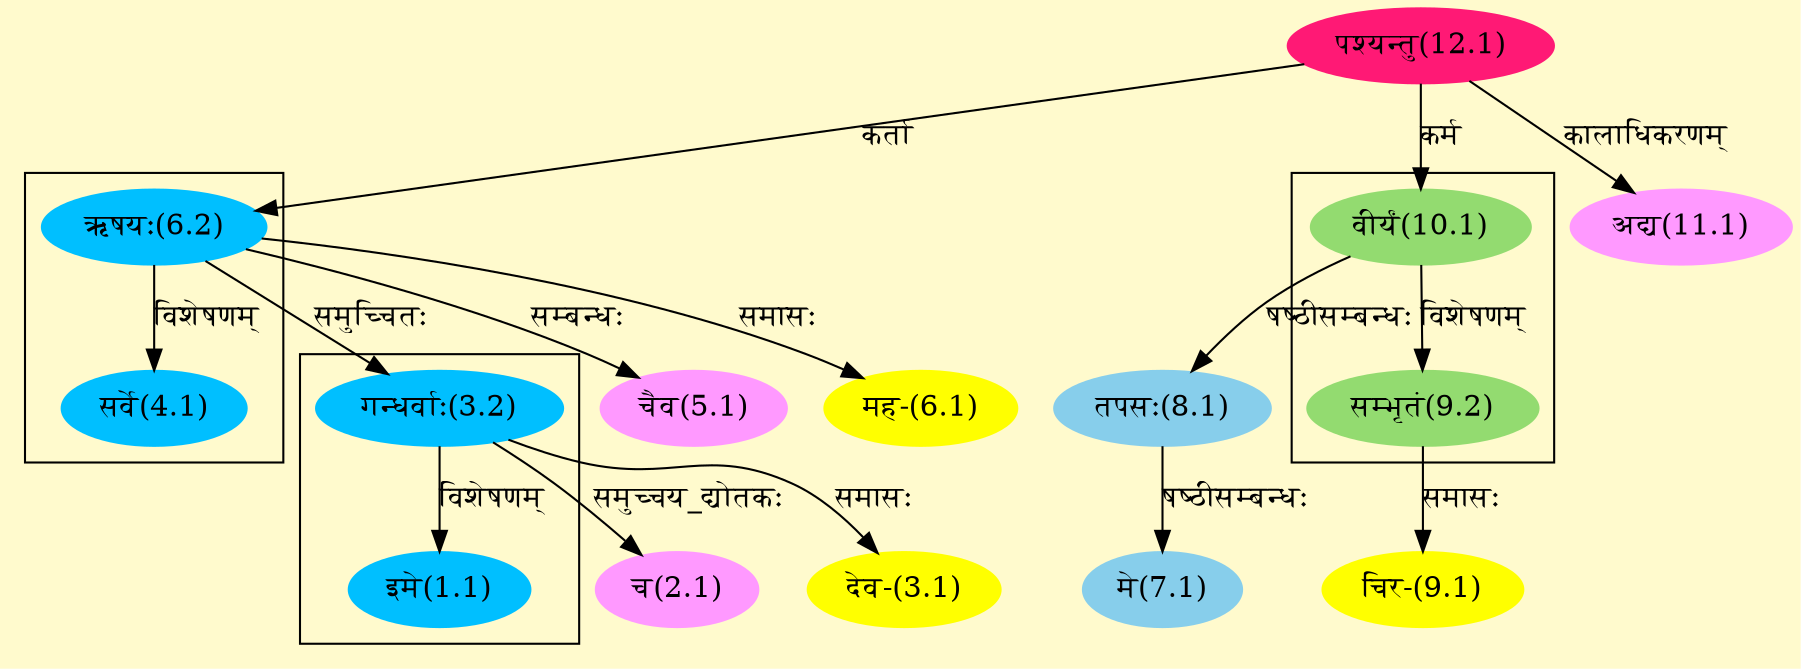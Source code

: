 digraph G{
rankdir=BT;
 compound=true;
 bgcolor="lemonchiffon1";

subgraph cluster_1{
Node1_1 [style=filled, color="#00BFFF" label = "इमे(1.1)"]
Node3_2 [style=filled, color="#00BFFF" label = "गन्धर्वाः(3.2)"]

}

subgraph cluster_2{
Node3_2 [style=filled, color="#00BFFF" label = "गन्धर्वाः(3.2)"]
Node6_2 [style=filled, color="#00BFFF" label = "ऋषयः(6.2)"]
Node4_1 [style=filled, color="#00BFFF" label = "सर्वे(4.1)"]

}

subgraph cluster_3{
Node9_2 [style=filled, color="#93DB70" label = "सम्भृतं(9.2)"]
Node10_1 [style=filled, color="#93DB70" label = "वीर्यं(10.1)"]

}
Node2_1 [style=filled, color="#FF99FF" label = "च(2.1)"]
Node3_2 [style=filled, color="#00BFFF" label = "गन्धर्वाः(3.2)"]
Node3_1 [style=filled, color="#FFFF00" label = "देव-(3.1)"]
Node5_1 [style=filled, color="#FF99FF" label = "चैव(5.1)"]
Node6_2 [style=filled, color="#00BFFF" label = "ऋषयः(6.2)"]
Node6_1 [style=filled, color="#FFFF00" label = "मह-(6.1)"]
Node12_1 [style=filled, color="#FF1975" label = "पश्यन्तु(12.1)"]
Node7_1 [style=filled, color="#87CEEB" label = "मे(7.1)"]
Node8_1 [style=filled, color="#87CEEB" label = "तपसः(8.1)"]
Node10_1 [style=filled, color="#93DB70" label = "वीर्यं(10.1)"]
Node9_1 [style=filled, color="#FFFF00" label = "चिर-(9.1)"]
Node9_2 [style=filled, color="#93DB70" label = "सम्भृतं(9.2)"]
Node11_1 [style=filled, color="#FF99FF" label = "अद्य(11.1)"]
/* Start of Relations section */

Node1_1 -> Node3_2 [  label="विशेषणम्"  dir="back" ]
Node2_1 -> Node3_2 [  label="समुच्चय_द्योतकः"  dir="back" ]
Node3_1 -> Node3_2 [  label="समासः"  dir="back" ]
Node3_2 -> Node6_2 [  label="समुच्चितः"  dir="back" ]
Node4_1 -> Node6_2 [  label="विशेषणम्"  dir="back" ]
Node5_1 -> Node6_2 [  label="सम्बन्धः"  dir="back" ]
Node6_1 -> Node6_2 [  label="समासः"  dir="back" ]
Node6_2 -> Node12_1 [  label="कर्ता"  dir="back" ]
Node7_1 -> Node8_1 [  label="षष्ठीसम्बन्धः"  dir="back" ]
Node8_1 -> Node10_1 [  label="षष्ठीसम्बन्धः"  dir="back" ]
Node9_1 -> Node9_2 [  label="समासः"  dir="back" ]
Node9_2 -> Node10_1 [  label="विशेषणम्"  dir="back" ]
Node10_1 -> Node12_1 [  label="कर्म"  dir="back" ]
Node11_1 -> Node12_1 [  label="कालाधिकरणम्"  dir="back" ]
}
